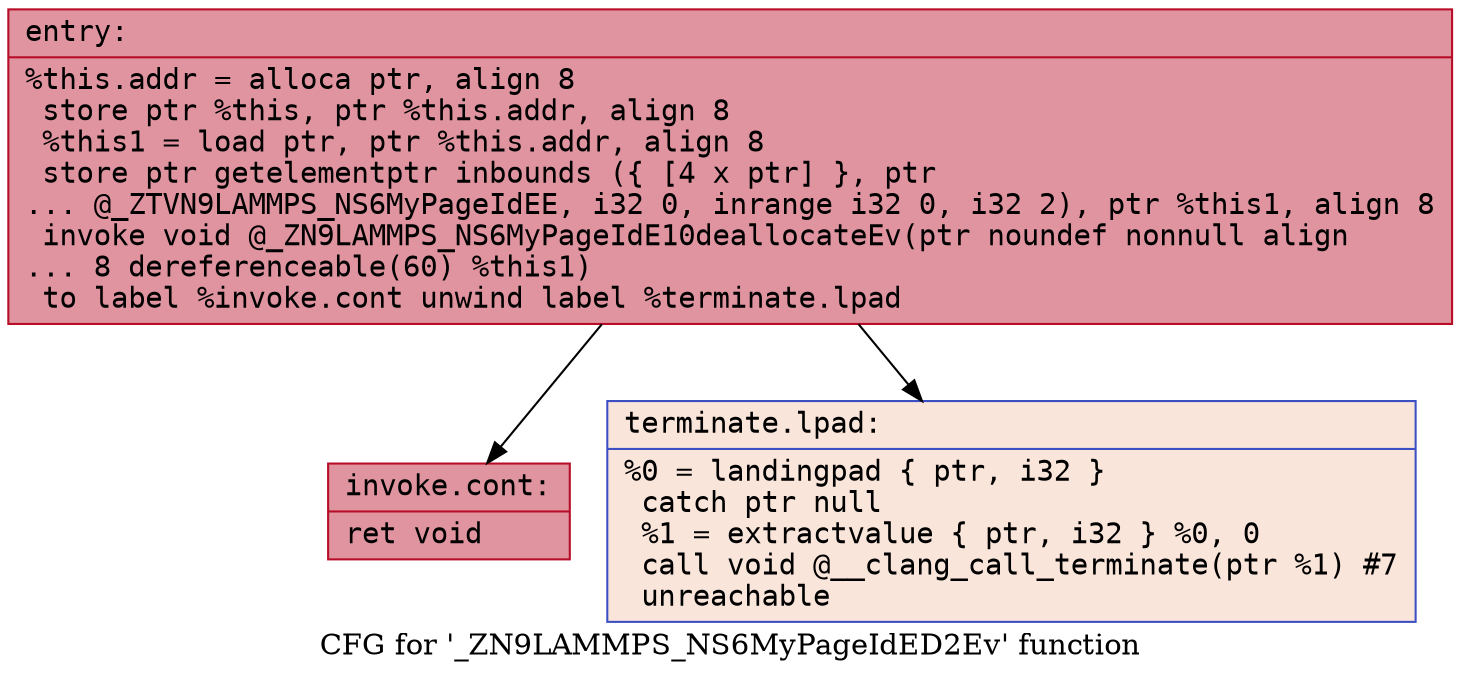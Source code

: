 digraph "CFG for '_ZN9LAMMPS_NS6MyPageIdED2Ev' function" {
	label="CFG for '_ZN9LAMMPS_NS6MyPageIdED2Ev' function";

	Node0x556aef9dcbe0 [shape=record,color="#b70d28ff", style=filled, fillcolor="#b70d2870" fontname="Courier",label="{entry:\l|  %this.addr = alloca ptr, align 8\l  store ptr %this, ptr %this.addr, align 8\l  %this1 = load ptr, ptr %this.addr, align 8\l  store ptr getelementptr inbounds (\{ [4 x ptr] \}, ptr\l... @_ZTVN9LAMMPS_NS6MyPageIdEE, i32 0, inrange i32 0, i32 2), ptr %this1, align 8\l  invoke void @_ZN9LAMMPS_NS6MyPageIdE10deallocateEv(ptr noundef nonnull align\l... 8 dereferenceable(60) %this1)\l          to label %invoke.cont unwind label %terminate.lpad\l}"];
	Node0x556aef9dcbe0 -> Node0x556aef9dce20[tooltip="entry -> invoke.cont\nProbability 100.00%" ];
	Node0x556aef9dcbe0 -> Node0x556aef9dce70[tooltip="entry -> terminate.lpad\nProbability 0.00%" ];
	Node0x556aef9dce20 [shape=record,color="#b70d28ff", style=filled, fillcolor="#b70d2870" fontname="Courier",label="{invoke.cont:\l|  ret void\l}"];
	Node0x556aef9dce70 [shape=record,color="#3d50c3ff", style=filled, fillcolor="#f4c5ad70" fontname="Courier",label="{terminate.lpad:\l|  %0 = landingpad \{ ptr, i32 \}\l          catch ptr null\l  %1 = extractvalue \{ ptr, i32 \} %0, 0\l  call void @__clang_call_terminate(ptr %1) #7\l  unreachable\l}"];
}
